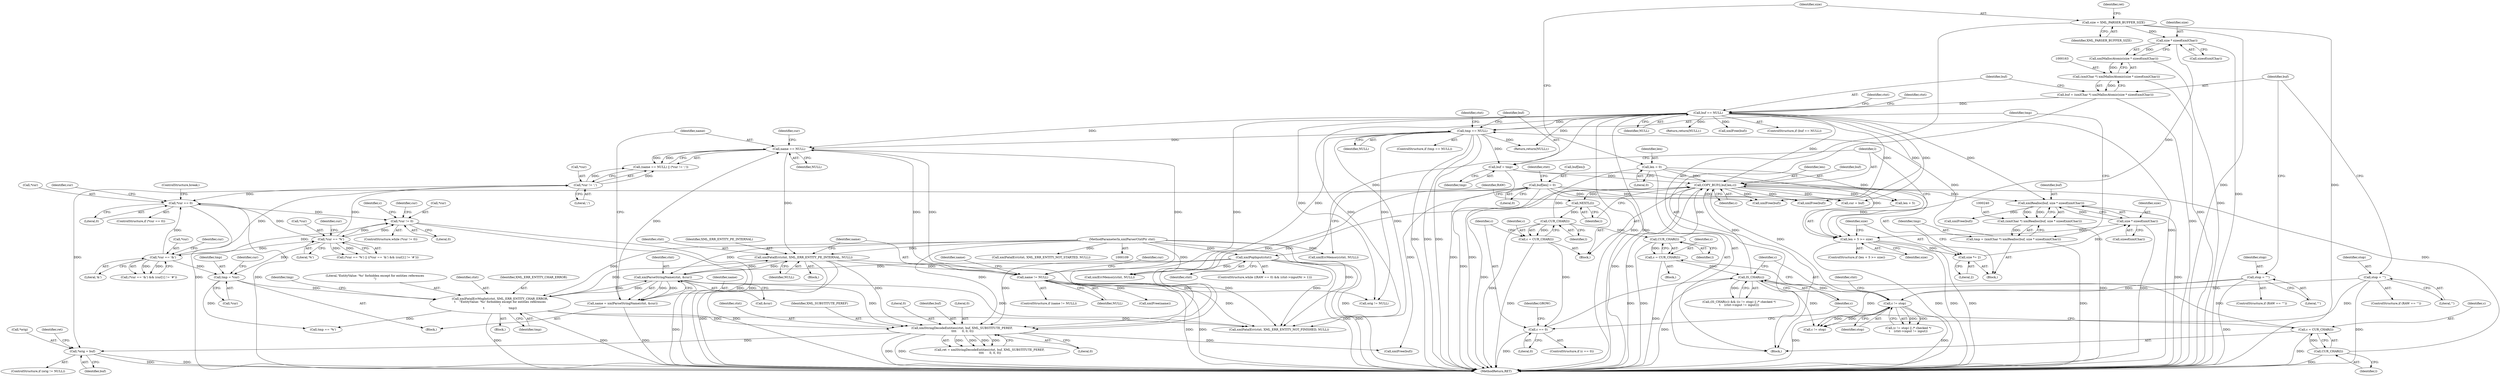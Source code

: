 digraph "0_Chrome_d0947db40187f4708c58e64cbd6013faf9eddeed_20@pointer" {
"1000429" [label="(Call,*orig = buf)"];
"1000418" [label="(Call,xmlStringDecodeEntities(ctxt, buf, XML_SUBSTITUTE_PEREF,\n \t\t\t\t      0, 0, 0))"];
"1000348" [label="(Call,xmlParseStringName(ctxt, &cur))"];
"1000279" [label="(Call,xmlPopInput(ctxt))"];
"1000110" [label="(MethodParameterIn,xmlParserCtxtPtr ctxt)"];
"1000384" [label="(Call,xmlFatalErr(ctxt, XML_ERR_ENTITY_PE_INTERNAL, NULL))"];
"1000362" [label="(Call,xmlFatalErrMsgInt(ctxt, XML_ERR_ENTITY_CHAR_ERROR,\n\t    \"EntityValue: '%c' forbidden except for entities references\n\",\n\t                          tmp))"];
"1000340" [label="(Call,tmp = *cur)"];
"1000328" [label="(Call,*cur == '&')"];
"1000323" [label="(Call,*cur == '%')"];
"1000316" [label="(Call,*cur != 0)"];
"1000395" [label="(Call,*cur == 0)"];
"1000357" [label="(Call,*cur != ';')"];
"1000354" [label="(Call,name == NULL)"];
"1000346" [label="(Call,name = xmlParseStringName(ctxt, &cur))"];
"1000170" [label="(Call,buf == NULL)"];
"1000160" [label="(Call,buf = (xmlChar *) xmlMallocAtomic(size * sizeof(xmlChar)))"];
"1000162" [label="(Call,(xmlChar *) xmlMallocAtomic(size * sizeof(xmlChar)))"];
"1000164" [label="(Call,xmlMallocAtomic(size * sizeof(xmlChar)))"];
"1000165" [label="(Call,size * sizeof(xmlChar))"];
"1000122" [label="(Call,size = XML_PARSER_BUFFER_SIZE)"];
"1000389" [label="(Call,name != NULL)"];
"1000248" [label="(Call,tmp == NULL)"];
"1000237" [label="(Call,tmp = (xmlChar *) xmlRealloc(buf, size * sizeof(xmlChar)))"];
"1000239" [label="(Call,(xmlChar *) xmlRealloc(buf, size * sizeof(xmlChar)))"];
"1000241" [label="(Call,xmlRealloc(buf, size * sizeof(xmlChar)))"];
"1000262" [label="(Call,COPY_BUF(l,buf,len,c))"];
"1000284" [label="(Call,CUR_CHAR(l))"];
"1000267" [label="(Call,NEXTL(l))"];
"1000294" [label="(Call,CUR_CHAR(l))"];
"1000204" [label="(Call,CUR_CHAR(l))"];
"1000259" [label="(Call,buf = tmp)"];
"1000118" [label="(Call,len = 0)"];
"1000209" [label="(Call,IS_CHAR(c))"];
"1000292" [label="(Call,c = CUR_CHAR(l))"];
"1000202" [label="(Call,c = CUR_CHAR(l))"];
"1000287" [label="(Call,c == 0)"];
"1000282" [label="(Call,c = CUR_CHAR(l))"];
"1000212" [label="(Call,c != stop)"];
"1000141" [label="(Call,stop = '\"')"];
"1000149" [label="(Call,stop = '\'')"];
"1000243" [label="(Call,size * sizeof(xmlChar))"];
"1000234" [label="(Call,size *= 2)"];
"1000227" [label="(Call,len + 5 >= size)"];
"1000296" [label="(Call,buf[len] = 0)"];
"1000174" [label="(Call,xmlErrMemory(ctxt, NULL))"];
"1000172" [label="(Identifier,NULL)"];
"1000293" [label="(Identifier,c)"];
"1000317" [label="(Call,*cur)"];
"1000265" [label="(Identifier,len)"];
"1000175" [label="(Identifier,ctxt)"];
"1000387" [label="(Identifier,NULL)"];
"1000369" [label="(Call,tmp == '%')"];
"1000255" [label="(Call,xmlFree(buf))"];
"1000322" [label="(Call,(*cur == '%') || ((*cur == '&') && (cur[1] != '#')))"];
"1000347" [label="(Identifier,name)"];
"1000290" [label="(Block,)"];
"1000346" [label="(Call,name = xmlParseStringName(ctxt, &cur))"];
"1000269" [label="(ControlStructure,while ((RAW == 0) && (ctxt->inputNr > 1)))"];
"1000361" [label="(Block,)"];
"1000123" [label="(Identifier,size)"];
"1000404" [label="(Identifier,c)"];
"1000326" [label="(Literal,'%')"];
"1000386" [label="(Identifier,XML_ERR_ENTITY_PE_INTERNAL)"];
"1000353" [label="(Call,(name == NULL) || (*cur != ';'))"];
"1000286" [label="(ControlStructure,if (c == 0))"];
"1000151" [label="(Literal,'\'')"];
"1000110" [label="(MethodParameterIn,xmlParserCtxtPtr ctxt)"];
"1000165" [label="(Call,size * sizeof(xmlChar))"];
"1000213" [label="(Identifier,c)"];
"1000259" [label="(Call,buf = tmp)"];
"1000282" [label="(Call,c = CUR_CHAR(l))"];
"1000287" [label="(Call,c == 0)"];
"1000208" [label="(Call,(IS_CHAR(c)) && ((c != stop) || /* checked */\n\t    (ctxt->input != input)))"];
"1000202" [label="(Call,c = CUR_CHAR(l))"];
"1000239" [label="(Call,(xmlChar *) xmlRealloc(buf, size * sizeof(xmlChar)))"];
"1000252" [label="(Call,xmlErrMemory(ctxt, NULL))"];
"1000247" [label="(ControlStructure,if (tmp == NULL))"];
"1000263" [label="(Identifier,l)"];
"1000161" [label="(Identifier,buf)"];
"1000217" [label="(Identifier,ctxt)"];
"1000304" [label="(Identifier,ctxt)"];
"1000359" [label="(Identifier,cur)"];
"1000267" [label="(Call,NEXTL(l))"];
"1000145" [label="(ControlStructure,if (RAW == '\''))"];
"1000341" [label="(Identifier,tmp)"];
"1000249" [label="(Identifier,tmp)"];
"1000391" [label="(Identifier,NULL)"];
"1000296" [label="(Call,buf[len] = 0)"];
"1000124" [label="(Identifier,XML_PARSER_BUFFER_SIZE)"];
"1000243" [label="(Call,size * sizeof(xmlChar))"];
"1000430" [label="(Call,*orig)"];
"1000360" [label="(Literal,';')"];
"1000434" [label="(Call,xmlFree(buf))"];
"1000392" [label="(Call,xmlFree(name))"];
"1000295" [label="(Identifier,l)"];
"1000418" [label="(Call,xmlStringDecodeEntities(ctxt, buf, XML_SUBSTITUTE_PEREF,\n \t\t\t\t      0, 0, 0))"];
"1000424" [label="(Literal,0)"];
"1000199" [label="(Return,return(NULL);)"];
"1000397" [label="(Identifier,cur)"];
"1000264" [label="(Identifier,buf)"];
"1000280" [label="(Identifier,ctxt)"];
"1000212" [label="(Call,c != stop)"];
"1000416" [label="(Call,ret = xmlStringDecodeEntities(ctxt, buf, XML_SUBSTITUTE_PEREF,\n \t\t\t\t      0, 0, 0))"];
"1000384" [label="(Call,xmlFatalErr(ctxt, XML_ERR_ENTITY_PE_INTERNAL, NULL))"];
"1000388" [label="(ControlStructure,if (name != NULL))"];
"1000122" [label="(Call,size = XML_PARSER_BUFFER_SIZE)"];
"1000197" [label="(Call,xmlFree(buf))"];
"1000279" [label="(Call,xmlPopInput(ctxt))"];
"1000118" [label="(Call,len = 0)"];
"1000285" [label="(Identifier,l)"];
"1000312" [label="(Call,cur = buf)"];
"1000143" [label="(Literal,'\"')"];
"1000235" [label="(Identifier,size)"];
"1000171" [label="(Identifier,buf)"];
"1000363" [label="(Identifier,ctxt)"];
"1000162" [label="(Call,(xmlChar *) xmlMallocAtomic(size * sizeof(xmlChar)))"];
"1000231" [label="(Identifier,size)"];
"1000237" [label="(Call,tmp = (xmlChar *) xmlRealloc(buf, size * sizeof(xmlChar)))"];
"1000137" [label="(ControlStructure,if (RAW == '\"'))"];
"1000390" [label="(Identifier,name)"];
"1000396" [label="(Call,*cur)"];
"1000393" [label="(Identifier,name)"];
"1000366" [label="(Identifier,tmp)"];
"1000166" [label="(Identifier,size)"];
"1000272" [label="(Identifier,RAW)"];
"1000323" [label="(Call,*cur == '%')"];
"1000356" [label="(Identifier,NULL)"];
"1000292" [label="(Call,c = CUR_CHAR(l))"];
"1000315" [label="(ControlStructure,while (*cur != 0))"];
"1000210" [label="(Identifier,c)"];
"1000394" [label="(ControlStructure,if (*cur == 0))"];
"1000169" [label="(ControlStructure,if (buf == NULL))"];
"1000419" [label="(Identifier,ctxt)"];
"1000289" [label="(Literal,0)"];
"1000425" [label="(ControlStructure,if (orig != NULL))"];
"1000426" [label="(Call,orig != NULL)"];
"1000205" [label="(Identifier,l)"];
"1000319" [label="(Literal,0)"];
"1000327" [label="(Call,(*cur == '&') && (cur[1] != '#'))"];
"1000141" [label="(Call,stop = '\"')"];
"1000149" [label="(Call,stop = '\'')"];
"1000429" [label="(Call,*orig = buf)"];
"1000130" [label="(Identifier,ret)"];
"1000329" [label="(Call,*cur)"];
"1000316" [label="(Call,*cur != 0)"];
"1000241" [label="(Call,xmlRealloc(buf, size * sizeof(xmlChar)))"];
"1000421" [label="(Identifier,XML_SUBSTITUTE_PEREF)"];
"1000253" [label="(Identifier,ctxt)"];
"1000250" [label="(Identifier,NULL)"];
"1000245" [label="(Call,sizeof(xmlChar))"];
"1000403" [label="(Call,c != stop)"];
"1000288" [label="(Identifier,c)"];
"1000357" [label="(Call,*cur != ';')"];
"1000308" [label="(Call,xmlFree(buf))"];
"1000170" [label="(Call,buf == NULL)"];
"1000328" [label="(Call,*cur == '&')"];
"1000350" [label="(Call,&cur)"];
"1000331" [label="(Literal,'&')"];
"1000330" [label="(Identifier,cur)"];
"1000297" [label="(Call,buf[len])"];
"1000232" [label="(Block,)"];
"1000294" [label="(Call,CUR_CHAR(l))"];
"1000236" [label="(Literal,2)"];
"1000154" [label="(Call,xmlFatalErr(ctxt, XML_ERR_ENTITY_NOT_STARTED, NULL))"];
"1000112" [label="(Block,)"];
"1000225" [label="(Block,)"];
"1000349" [label="(Identifier,ctxt)"];
"1000325" [label="(Identifier,cur)"];
"1000209" [label="(Call,IS_CHAR(c))"];
"1000334" [label="(Identifier,cur)"];
"1000227" [label="(Call,len + 5 >= size)"];
"1000291" [label="(Identifier,GROW)"];
"1000401" [label="(Identifier,cur)"];
"1000355" [label="(Identifier,name)"];
"1000324" [label="(Call,*cur)"];
"1000422" [label="(Literal,0)"];
"1000398" [label="(Literal,0)"];
"1000211" [label="(Call,(c != stop) || /* checked */\n\t    (ctxt->input != input))"];
"1000262" [label="(Call,COPY_BUF(l,buf,len,c))"];
"1000364" [label="(Identifier,XML_ERR_ENTITY_CHAR_ERROR)"];
"1000234" [label="(Call,size *= 2)"];
"1000354" [label="(Call,name == NULL)"];
"1000150" [label="(Identifier,stop)"];
"1000437" [label="(Identifier,ret)"];
"1000407" [label="(Call,xmlFatalErr(ctxt, XML_ERR_ENTITY_NOT_FINISHED, NULL))"];
"1000383" [label="(Block,)"];
"1000370" [label="(Identifier,tmp)"];
"1000411" [label="(Call,xmlFree(buf))"];
"1000238" [label="(Identifier,tmp)"];
"1000142" [label="(Identifier,stop)"];
"1000226" [label="(ControlStructure,if (len + 5 >= size))"];
"1000181" [label="(Identifier,ctxt)"];
"1000214" [label="(Identifier,stop)"];
"1000348" [label="(Call,xmlParseStringName(ctxt, &cur))"];
"1000261" [label="(Identifier,tmp)"];
"1000340" [label="(Call,tmp = *cur)"];
"1000310" [label="(Return,return(NULL);)"];
"1000438" [label="(MethodReturn,RET)"];
"1000283" [label="(Identifier,c)"];
"1000242" [label="(Identifier,buf)"];
"1000432" [label="(Identifier,buf)"];
"1000284" [label="(Call,CUR_CHAR(l))"];
"1000362" [label="(Call,xmlFatalErrMsgInt(ctxt, XML_ERR_ENTITY_CHAR_ERROR,\n\t    \"EntityValue: '%c' forbidden except for entities references\n\",\n\t                          tmp))"];
"1000399" [label="(ControlStructure,break;)"];
"1000337" [label="(Block,)"];
"1000420" [label="(Identifier,buf)"];
"1000120" [label="(Literal,0)"];
"1000385" [label="(Identifier,ctxt)"];
"1000244" [label="(Identifier,size)"];
"1000268" [label="(Identifier,l)"];
"1000358" [label="(Call,*cur)"];
"1000164" [label="(Call,xmlMallocAtomic(size * sizeof(xmlChar)))"];
"1000260" [label="(Identifier,buf)"];
"1000300" [label="(Literal,0)"];
"1000345" [label="(Identifier,cur)"];
"1000119" [label="(Identifier,len)"];
"1000423" [label="(Literal,0)"];
"1000248" [label="(Call,tmp == NULL)"];
"1000389" [label="(Call,name != NULL)"];
"1000203" [label="(Identifier,c)"];
"1000204" [label="(Call,CUR_CHAR(l))"];
"1000365" [label="(Literal,\"EntityValue: '%c' forbidden except for entities references\n\")"];
"1000160" [label="(Call,buf = (xmlChar *) xmlMallocAtomic(size * sizeof(xmlChar)))"];
"1000342" [label="(Call,*cur)"];
"1000167" [label="(Call,sizeof(xmlChar))"];
"1000395" [label="(Call,*cur == 0)"];
"1000228" [label="(Call,len + 5)"];
"1000266" [label="(Identifier,c)"];
"1000429" -> "1000425"  [label="AST: "];
"1000429" -> "1000432"  [label="CFG: "];
"1000430" -> "1000429"  [label="AST: "];
"1000432" -> "1000429"  [label="AST: "];
"1000437" -> "1000429"  [label="CFG: "];
"1000429" -> "1000438"  [label="DDG: "];
"1000429" -> "1000438"  [label="DDG: "];
"1000418" -> "1000429"  [label="DDG: "];
"1000296" -> "1000429"  [label="DDG: "];
"1000418" -> "1000416"  [label="AST: "];
"1000418" -> "1000424"  [label="CFG: "];
"1000419" -> "1000418"  [label="AST: "];
"1000420" -> "1000418"  [label="AST: "];
"1000421" -> "1000418"  [label="AST: "];
"1000422" -> "1000418"  [label="AST: "];
"1000423" -> "1000418"  [label="AST: "];
"1000424" -> "1000418"  [label="AST: "];
"1000416" -> "1000418"  [label="CFG: "];
"1000418" -> "1000438"  [label="DDG: "];
"1000418" -> "1000438"  [label="DDG: "];
"1000418" -> "1000416"  [label="DDG: "];
"1000418" -> "1000416"  [label="DDG: "];
"1000418" -> "1000416"  [label="DDG: "];
"1000418" -> "1000416"  [label="DDG: "];
"1000348" -> "1000418"  [label="DDG: "];
"1000279" -> "1000418"  [label="DDG: "];
"1000384" -> "1000418"  [label="DDG: "];
"1000362" -> "1000418"  [label="DDG: "];
"1000110" -> "1000418"  [label="DDG: "];
"1000296" -> "1000418"  [label="DDG: "];
"1000262" -> "1000418"  [label="DDG: "];
"1000170" -> "1000418"  [label="DDG: "];
"1000418" -> "1000434"  [label="DDG: "];
"1000348" -> "1000346"  [label="AST: "];
"1000348" -> "1000350"  [label="CFG: "];
"1000349" -> "1000348"  [label="AST: "];
"1000350" -> "1000348"  [label="AST: "];
"1000346" -> "1000348"  [label="CFG: "];
"1000348" -> "1000438"  [label="DDG: "];
"1000348" -> "1000346"  [label="DDG: "];
"1000348" -> "1000346"  [label="DDG: "];
"1000279" -> "1000348"  [label="DDG: "];
"1000384" -> "1000348"  [label="DDG: "];
"1000362" -> "1000348"  [label="DDG: "];
"1000110" -> "1000348"  [label="DDG: "];
"1000348" -> "1000362"  [label="DDG: "];
"1000348" -> "1000384"  [label="DDG: "];
"1000348" -> "1000407"  [label="DDG: "];
"1000279" -> "1000269"  [label="AST: "];
"1000279" -> "1000280"  [label="CFG: "];
"1000280" -> "1000279"  [label="AST: "];
"1000272" -> "1000279"  [label="CFG: "];
"1000279" -> "1000438"  [label="DDG: "];
"1000279" -> "1000438"  [label="DDG: "];
"1000279" -> "1000252"  [label="DDG: "];
"1000110" -> "1000279"  [label="DDG: "];
"1000279" -> "1000407"  [label="DDG: "];
"1000110" -> "1000109"  [label="AST: "];
"1000110" -> "1000438"  [label="DDG: "];
"1000110" -> "1000154"  [label="DDG: "];
"1000110" -> "1000174"  [label="DDG: "];
"1000110" -> "1000252"  [label="DDG: "];
"1000110" -> "1000362"  [label="DDG: "];
"1000110" -> "1000384"  [label="DDG: "];
"1000110" -> "1000407"  [label="DDG: "];
"1000384" -> "1000383"  [label="AST: "];
"1000384" -> "1000387"  [label="CFG: "];
"1000385" -> "1000384"  [label="AST: "];
"1000386" -> "1000384"  [label="AST: "];
"1000387" -> "1000384"  [label="AST: "];
"1000390" -> "1000384"  [label="CFG: "];
"1000384" -> "1000438"  [label="DDG: "];
"1000384" -> "1000438"  [label="DDG: "];
"1000362" -> "1000384"  [label="DDG: "];
"1000354" -> "1000384"  [label="DDG: "];
"1000384" -> "1000389"  [label="DDG: "];
"1000384" -> "1000407"  [label="DDG: "];
"1000362" -> "1000361"  [label="AST: "];
"1000362" -> "1000366"  [label="CFG: "];
"1000363" -> "1000362"  [label="AST: "];
"1000364" -> "1000362"  [label="AST: "];
"1000365" -> "1000362"  [label="AST: "];
"1000366" -> "1000362"  [label="AST: "];
"1000370" -> "1000362"  [label="CFG: "];
"1000362" -> "1000438"  [label="DDG: "];
"1000362" -> "1000438"  [label="DDG: "];
"1000340" -> "1000362"  [label="DDG: "];
"1000362" -> "1000369"  [label="DDG: "];
"1000362" -> "1000407"  [label="DDG: "];
"1000340" -> "1000337"  [label="AST: "];
"1000340" -> "1000342"  [label="CFG: "];
"1000341" -> "1000340"  [label="AST: "];
"1000342" -> "1000340"  [label="AST: "];
"1000345" -> "1000340"  [label="CFG: "];
"1000328" -> "1000340"  [label="DDG: "];
"1000323" -> "1000340"  [label="DDG: "];
"1000340" -> "1000369"  [label="DDG: "];
"1000328" -> "1000327"  [label="AST: "];
"1000328" -> "1000331"  [label="CFG: "];
"1000329" -> "1000328"  [label="AST: "];
"1000331" -> "1000328"  [label="AST: "];
"1000334" -> "1000328"  [label="CFG: "];
"1000327" -> "1000328"  [label="CFG: "];
"1000328" -> "1000316"  [label="DDG: "];
"1000328" -> "1000327"  [label="DDG: "];
"1000328" -> "1000327"  [label="DDG: "];
"1000323" -> "1000328"  [label="DDG: "];
"1000328" -> "1000357"  [label="DDG: "];
"1000328" -> "1000395"  [label="DDG: "];
"1000323" -> "1000322"  [label="AST: "];
"1000323" -> "1000326"  [label="CFG: "];
"1000324" -> "1000323"  [label="AST: "];
"1000326" -> "1000323"  [label="AST: "];
"1000330" -> "1000323"  [label="CFG: "];
"1000322" -> "1000323"  [label="CFG: "];
"1000323" -> "1000316"  [label="DDG: "];
"1000323" -> "1000322"  [label="DDG: "];
"1000323" -> "1000322"  [label="DDG: "];
"1000316" -> "1000323"  [label="DDG: "];
"1000323" -> "1000357"  [label="DDG: "];
"1000323" -> "1000395"  [label="DDG: "];
"1000316" -> "1000315"  [label="AST: "];
"1000316" -> "1000319"  [label="CFG: "];
"1000317" -> "1000316"  [label="AST: "];
"1000319" -> "1000316"  [label="AST: "];
"1000325" -> "1000316"  [label="CFG: "];
"1000404" -> "1000316"  [label="CFG: "];
"1000316" -> "1000438"  [label="DDG: "];
"1000316" -> "1000438"  [label="DDG: "];
"1000395" -> "1000316"  [label="DDG: "];
"1000395" -> "1000394"  [label="AST: "];
"1000395" -> "1000398"  [label="CFG: "];
"1000396" -> "1000395"  [label="AST: "];
"1000398" -> "1000395"  [label="AST: "];
"1000399" -> "1000395"  [label="CFG: "];
"1000401" -> "1000395"  [label="CFG: "];
"1000395" -> "1000438"  [label="DDG: "];
"1000395" -> "1000438"  [label="DDG: "];
"1000357" -> "1000395"  [label="DDG: "];
"1000357" -> "1000353"  [label="AST: "];
"1000357" -> "1000360"  [label="CFG: "];
"1000358" -> "1000357"  [label="AST: "];
"1000360" -> "1000357"  [label="AST: "];
"1000353" -> "1000357"  [label="CFG: "];
"1000357" -> "1000353"  [label="DDG: "];
"1000357" -> "1000353"  [label="DDG: "];
"1000354" -> "1000353"  [label="AST: "];
"1000354" -> "1000356"  [label="CFG: "];
"1000355" -> "1000354"  [label="AST: "];
"1000356" -> "1000354"  [label="AST: "];
"1000359" -> "1000354"  [label="CFG: "];
"1000353" -> "1000354"  [label="CFG: "];
"1000354" -> "1000353"  [label="DDG: "];
"1000354" -> "1000353"  [label="DDG: "];
"1000346" -> "1000354"  [label="DDG: "];
"1000170" -> "1000354"  [label="DDG: "];
"1000389" -> "1000354"  [label="DDG: "];
"1000248" -> "1000354"  [label="DDG: "];
"1000354" -> "1000389"  [label="DDG: "];
"1000354" -> "1000389"  [label="DDG: "];
"1000346" -> "1000337"  [label="AST: "];
"1000347" -> "1000346"  [label="AST: "];
"1000355" -> "1000346"  [label="CFG: "];
"1000346" -> "1000438"  [label="DDG: "];
"1000170" -> "1000169"  [label="AST: "];
"1000170" -> "1000172"  [label="CFG: "];
"1000171" -> "1000170"  [label="AST: "];
"1000172" -> "1000170"  [label="AST: "];
"1000175" -> "1000170"  [label="CFG: "];
"1000181" -> "1000170"  [label="CFG: "];
"1000170" -> "1000438"  [label="DDG: "];
"1000170" -> "1000438"  [label="DDG: "];
"1000170" -> "1000438"  [label="DDG: "];
"1000160" -> "1000170"  [label="DDG: "];
"1000170" -> "1000174"  [label="DDG: "];
"1000170" -> "1000197"  [label="DDG: "];
"1000170" -> "1000199"  [label="DDG: "];
"1000170" -> "1000241"  [label="DDG: "];
"1000170" -> "1000248"  [label="DDG: "];
"1000170" -> "1000262"  [label="DDG: "];
"1000170" -> "1000308"  [label="DDG: "];
"1000170" -> "1000310"  [label="DDG: "];
"1000170" -> "1000312"  [label="DDG: "];
"1000170" -> "1000407"  [label="DDG: "];
"1000170" -> "1000411"  [label="DDG: "];
"1000170" -> "1000426"  [label="DDG: "];
"1000160" -> "1000112"  [label="AST: "];
"1000160" -> "1000162"  [label="CFG: "];
"1000161" -> "1000160"  [label="AST: "];
"1000162" -> "1000160"  [label="AST: "];
"1000171" -> "1000160"  [label="CFG: "];
"1000160" -> "1000438"  [label="DDG: "];
"1000162" -> "1000160"  [label="DDG: "];
"1000162" -> "1000164"  [label="CFG: "];
"1000163" -> "1000162"  [label="AST: "];
"1000164" -> "1000162"  [label="AST: "];
"1000162" -> "1000438"  [label="DDG: "];
"1000164" -> "1000162"  [label="DDG: "];
"1000164" -> "1000165"  [label="CFG: "];
"1000165" -> "1000164"  [label="AST: "];
"1000164" -> "1000438"  [label="DDG: "];
"1000165" -> "1000164"  [label="DDG: "];
"1000165" -> "1000167"  [label="CFG: "];
"1000166" -> "1000165"  [label="AST: "];
"1000167" -> "1000165"  [label="AST: "];
"1000165" -> "1000438"  [label="DDG: "];
"1000122" -> "1000165"  [label="DDG: "];
"1000165" -> "1000227"  [label="DDG: "];
"1000122" -> "1000112"  [label="AST: "];
"1000122" -> "1000124"  [label="CFG: "];
"1000123" -> "1000122"  [label="AST: "];
"1000124" -> "1000122"  [label="AST: "];
"1000130" -> "1000122"  [label="CFG: "];
"1000122" -> "1000438"  [label="DDG: "];
"1000122" -> "1000438"  [label="DDG: "];
"1000389" -> "1000388"  [label="AST: "];
"1000389" -> "1000391"  [label="CFG: "];
"1000390" -> "1000389"  [label="AST: "];
"1000391" -> "1000389"  [label="AST: "];
"1000393" -> "1000389"  [label="CFG: "];
"1000397" -> "1000389"  [label="CFG: "];
"1000389" -> "1000438"  [label="DDG: "];
"1000389" -> "1000438"  [label="DDG: "];
"1000389" -> "1000392"  [label="DDG: "];
"1000389" -> "1000407"  [label="DDG: "];
"1000389" -> "1000426"  [label="DDG: "];
"1000248" -> "1000247"  [label="AST: "];
"1000248" -> "1000250"  [label="CFG: "];
"1000249" -> "1000248"  [label="AST: "];
"1000250" -> "1000248"  [label="AST: "];
"1000253" -> "1000248"  [label="CFG: "];
"1000260" -> "1000248"  [label="CFG: "];
"1000248" -> "1000438"  [label="DDG: "];
"1000248" -> "1000438"  [label="DDG: "];
"1000248" -> "1000438"  [label="DDG: "];
"1000237" -> "1000248"  [label="DDG: "];
"1000248" -> "1000252"  [label="DDG: "];
"1000248" -> "1000259"  [label="DDG: "];
"1000248" -> "1000310"  [label="DDG: "];
"1000248" -> "1000407"  [label="DDG: "];
"1000248" -> "1000426"  [label="DDG: "];
"1000237" -> "1000232"  [label="AST: "];
"1000237" -> "1000239"  [label="CFG: "];
"1000238" -> "1000237"  [label="AST: "];
"1000239" -> "1000237"  [label="AST: "];
"1000249" -> "1000237"  [label="CFG: "];
"1000237" -> "1000438"  [label="DDG: "];
"1000239" -> "1000237"  [label="DDG: "];
"1000239" -> "1000241"  [label="CFG: "];
"1000240" -> "1000239"  [label="AST: "];
"1000241" -> "1000239"  [label="AST: "];
"1000239" -> "1000438"  [label="DDG: "];
"1000241" -> "1000239"  [label="DDG: "];
"1000241" -> "1000239"  [label="DDG: "];
"1000241" -> "1000243"  [label="CFG: "];
"1000242" -> "1000241"  [label="AST: "];
"1000243" -> "1000241"  [label="AST: "];
"1000241" -> "1000438"  [label="DDG: "];
"1000262" -> "1000241"  [label="DDG: "];
"1000243" -> "1000241"  [label="DDG: "];
"1000241" -> "1000255"  [label="DDG: "];
"1000262" -> "1000225"  [label="AST: "];
"1000262" -> "1000266"  [label="CFG: "];
"1000263" -> "1000262"  [label="AST: "];
"1000264" -> "1000262"  [label="AST: "];
"1000265" -> "1000262"  [label="AST: "];
"1000266" -> "1000262"  [label="AST: "];
"1000268" -> "1000262"  [label="CFG: "];
"1000262" -> "1000438"  [label="DDG: "];
"1000262" -> "1000438"  [label="DDG: "];
"1000262" -> "1000227"  [label="DDG: "];
"1000262" -> "1000228"  [label="DDG: "];
"1000284" -> "1000262"  [label="DDG: "];
"1000294" -> "1000262"  [label="DDG: "];
"1000204" -> "1000262"  [label="DDG: "];
"1000259" -> "1000262"  [label="DDG: "];
"1000118" -> "1000262"  [label="DDG: "];
"1000209" -> "1000262"  [label="DDG: "];
"1000212" -> "1000262"  [label="DDG: "];
"1000262" -> "1000267"  [label="DDG: "];
"1000262" -> "1000308"  [label="DDG: "];
"1000262" -> "1000312"  [label="DDG: "];
"1000262" -> "1000411"  [label="DDG: "];
"1000284" -> "1000282"  [label="AST: "];
"1000284" -> "1000285"  [label="CFG: "];
"1000285" -> "1000284"  [label="AST: "];
"1000282" -> "1000284"  [label="CFG: "];
"1000284" -> "1000438"  [label="DDG: "];
"1000284" -> "1000282"  [label="DDG: "];
"1000267" -> "1000284"  [label="DDG: "];
"1000284" -> "1000294"  [label="DDG: "];
"1000267" -> "1000225"  [label="AST: "];
"1000267" -> "1000268"  [label="CFG: "];
"1000268" -> "1000267"  [label="AST: "];
"1000272" -> "1000267"  [label="CFG: "];
"1000267" -> "1000438"  [label="DDG: "];
"1000294" -> "1000292"  [label="AST: "];
"1000294" -> "1000295"  [label="CFG: "];
"1000295" -> "1000294"  [label="AST: "];
"1000292" -> "1000294"  [label="CFG: "];
"1000294" -> "1000438"  [label="DDG: "];
"1000294" -> "1000292"  [label="DDG: "];
"1000204" -> "1000202"  [label="AST: "];
"1000204" -> "1000205"  [label="CFG: "];
"1000205" -> "1000204"  [label="AST: "];
"1000202" -> "1000204"  [label="CFG: "];
"1000204" -> "1000438"  [label="DDG: "];
"1000204" -> "1000202"  [label="DDG: "];
"1000259" -> "1000232"  [label="AST: "];
"1000259" -> "1000261"  [label="CFG: "];
"1000260" -> "1000259"  [label="AST: "];
"1000261" -> "1000259"  [label="AST: "];
"1000263" -> "1000259"  [label="CFG: "];
"1000259" -> "1000438"  [label="DDG: "];
"1000118" -> "1000112"  [label="AST: "];
"1000118" -> "1000120"  [label="CFG: "];
"1000119" -> "1000118"  [label="AST: "];
"1000120" -> "1000118"  [label="AST: "];
"1000123" -> "1000118"  [label="CFG: "];
"1000118" -> "1000438"  [label="DDG: "];
"1000118" -> "1000227"  [label="DDG: "];
"1000118" -> "1000228"  [label="DDG: "];
"1000209" -> "1000208"  [label="AST: "];
"1000209" -> "1000210"  [label="CFG: "];
"1000210" -> "1000209"  [label="AST: "];
"1000213" -> "1000209"  [label="CFG: "];
"1000208" -> "1000209"  [label="CFG: "];
"1000209" -> "1000438"  [label="DDG: "];
"1000209" -> "1000208"  [label="DDG: "];
"1000292" -> "1000209"  [label="DDG: "];
"1000202" -> "1000209"  [label="DDG: "];
"1000287" -> "1000209"  [label="DDG: "];
"1000209" -> "1000212"  [label="DDG: "];
"1000209" -> "1000403"  [label="DDG: "];
"1000292" -> "1000290"  [label="AST: "];
"1000293" -> "1000292"  [label="AST: "];
"1000210" -> "1000292"  [label="CFG: "];
"1000292" -> "1000438"  [label="DDG: "];
"1000202" -> "1000112"  [label="AST: "];
"1000203" -> "1000202"  [label="AST: "];
"1000210" -> "1000202"  [label="CFG: "];
"1000202" -> "1000438"  [label="DDG: "];
"1000287" -> "1000286"  [label="AST: "];
"1000287" -> "1000289"  [label="CFG: "];
"1000288" -> "1000287"  [label="AST: "];
"1000289" -> "1000287"  [label="AST: "];
"1000210" -> "1000287"  [label="CFG: "];
"1000291" -> "1000287"  [label="CFG: "];
"1000287" -> "1000438"  [label="DDG: "];
"1000282" -> "1000287"  [label="DDG: "];
"1000282" -> "1000225"  [label="AST: "];
"1000283" -> "1000282"  [label="AST: "];
"1000288" -> "1000282"  [label="CFG: "];
"1000282" -> "1000438"  [label="DDG: "];
"1000212" -> "1000211"  [label="AST: "];
"1000212" -> "1000214"  [label="CFG: "];
"1000213" -> "1000212"  [label="AST: "];
"1000214" -> "1000212"  [label="AST: "];
"1000217" -> "1000212"  [label="CFG: "];
"1000211" -> "1000212"  [label="CFG: "];
"1000212" -> "1000438"  [label="DDG: "];
"1000212" -> "1000438"  [label="DDG: "];
"1000212" -> "1000211"  [label="DDG: "];
"1000212" -> "1000211"  [label="DDG: "];
"1000141" -> "1000212"  [label="DDG: "];
"1000149" -> "1000212"  [label="DDG: "];
"1000212" -> "1000403"  [label="DDG: "];
"1000212" -> "1000403"  [label="DDG: "];
"1000141" -> "1000137"  [label="AST: "];
"1000141" -> "1000143"  [label="CFG: "];
"1000142" -> "1000141"  [label="AST: "];
"1000143" -> "1000141"  [label="AST: "];
"1000161" -> "1000141"  [label="CFG: "];
"1000141" -> "1000438"  [label="DDG: "];
"1000141" -> "1000403"  [label="DDG: "];
"1000149" -> "1000145"  [label="AST: "];
"1000149" -> "1000151"  [label="CFG: "];
"1000150" -> "1000149"  [label="AST: "];
"1000151" -> "1000149"  [label="AST: "];
"1000161" -> "1000149"  [label="CFG: "];
"1000149" -> "1000438"  [label="DDG: "];
"1000149" -> "1000403"  [label="DDG: "];
"1000243" -> "1000245"  [label="CFG: "];
"1000244" -> "1000243"  [label="AST: "];
"1000245" -> "1000243"  [label="AST: "];
"1000243" -> "1000438"  [label="DDG: "];
"1000243" -> "1000227"  [label="DDG: "];
"1000234" -> "1000243"  [label="DDG: "];
"1000234" -> "1000232"  [label="AST: "];
"1000234" -> "1000236"  [label="CFG: "];
"1000235" -> "1000234"  [label="AST: "];
"1000236" -> "1000234"  [label="AST: "];
"1000238" -> "1000234"  [label="CFG: "];
"1000227" -> "1000234"  [label="DDG: "];
"1000227" -> "1000226"  [label="AST: "];
"1000227" -> "1000231"  [label="CFG: "];
"1000228" -> "1000227"  [label="AST: "];
"1000231" -> "1000227"  [label="AST: "];
"1000235" -> "1000227"  [label="CFG: "];
"1000263" -> "1000227"  [label="CFG: "];
"1000227" -> "1000438"  [label="DDG: "];
"1000227" -> "1000438"  [label="DDG: "];
"1000227" -> "1000438"  [label="DDG: "];
"1000296" -> "1000112"  [label="AST: "];
"1000296" -> "1000300"  [label="CFG: "];
"1000297" -> "1000296"  [label="AST: "];
"1000300" -> "1000296"  [label="AST: "];
"1000304" -> "1000296"  [label="CFG: "];
"1000296" -> "1000438"  [label="DDG: "];
"1000296" -> "1000308"  [label="DDG: "];
"1000296" -> "1000312"  [label="DDG: "];
"1000296" -> "1000411"  [label="DDG: "];
"1000296" -> "1000434"  [label="DDG: "];
}
